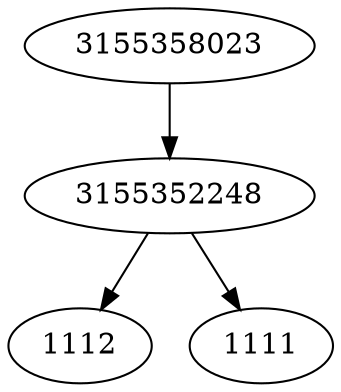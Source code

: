 strict digraph  {
1112;
3155352248;
3155358023;
1111;
3155352248 -> 1111;
3155352248 -> 1112;
3155358023 -> 3155352248;
}
